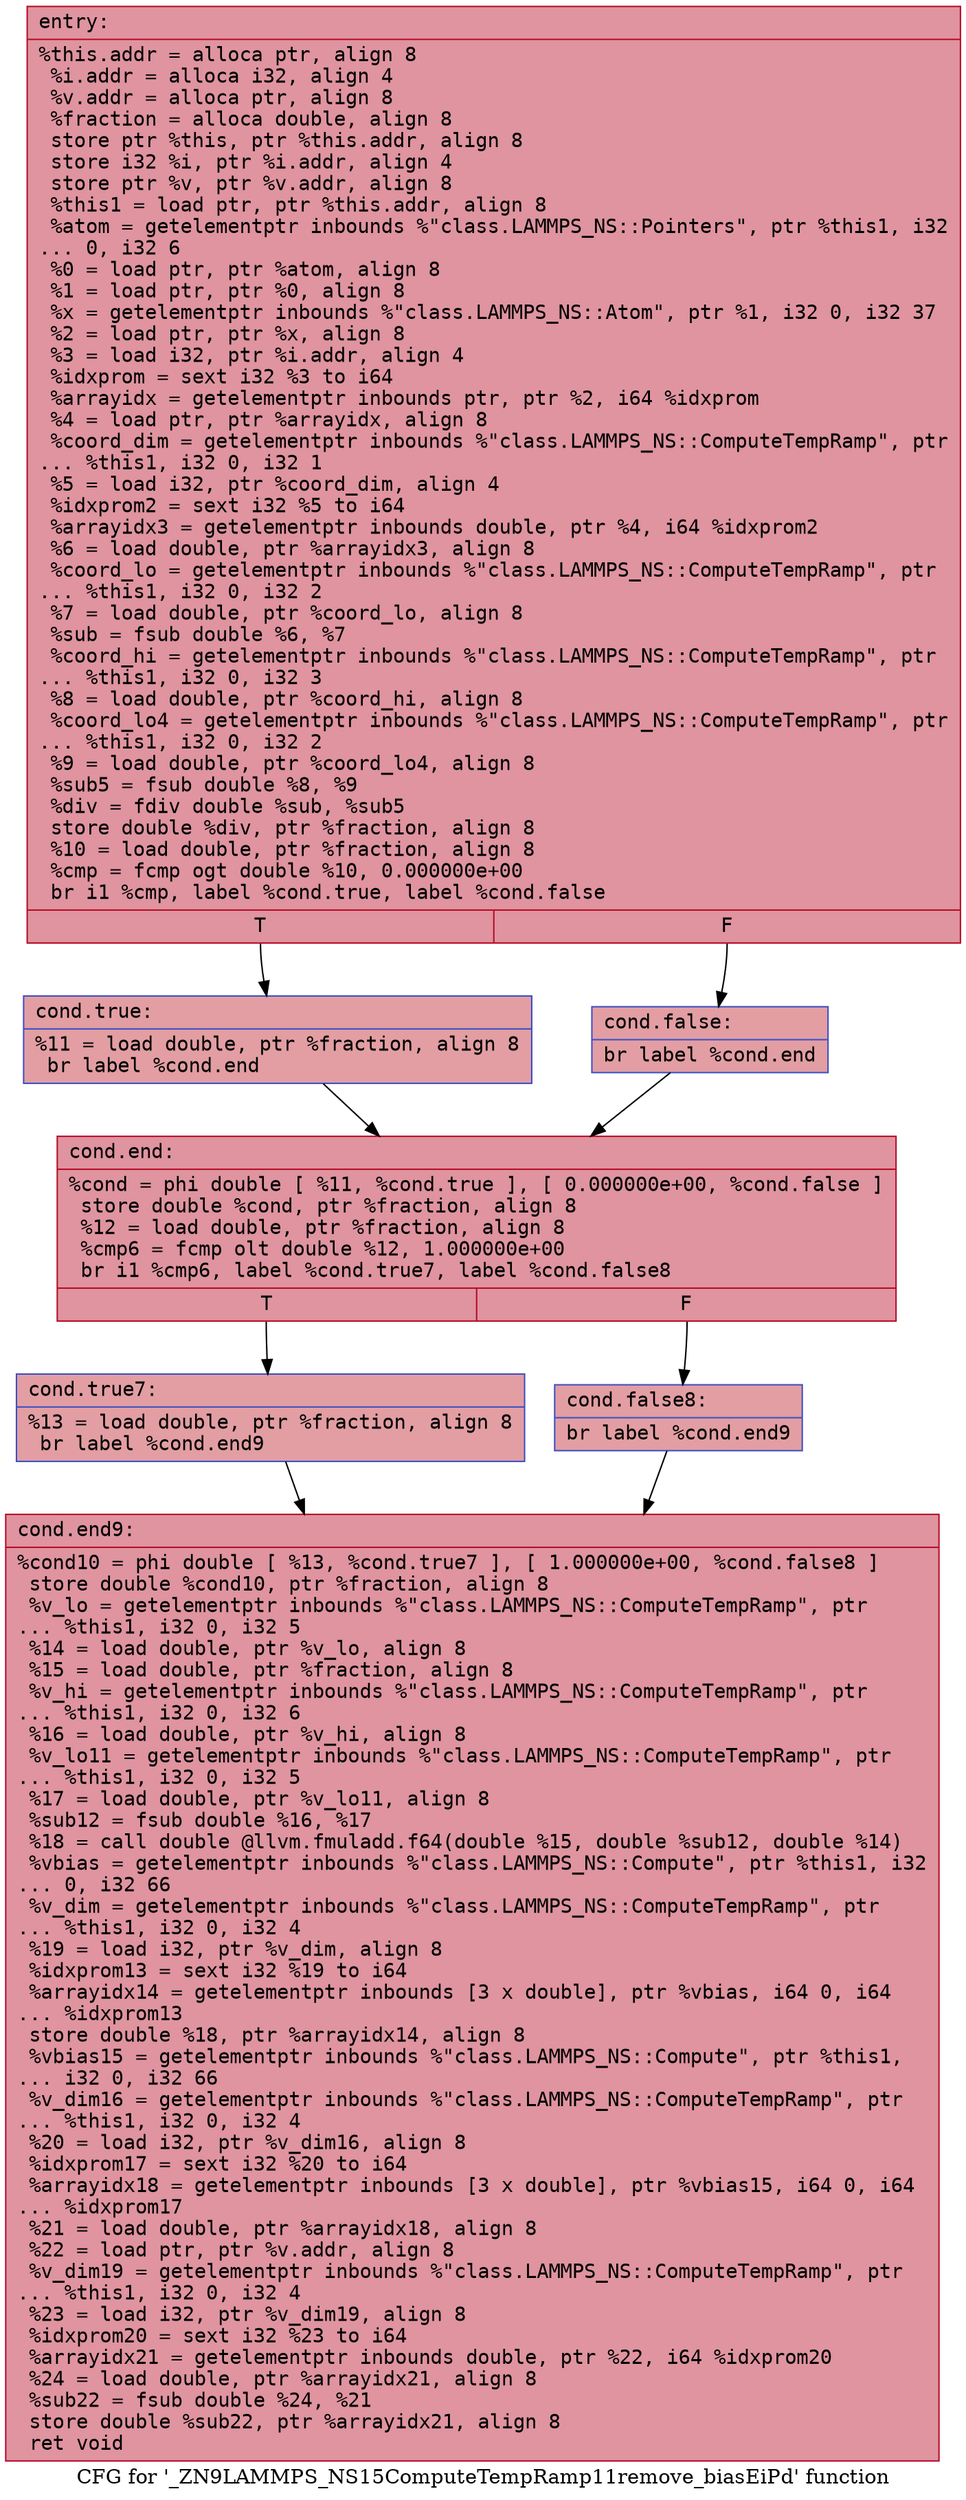 digraph "CFG for '_ZN9LAMMPS_NS15ComputeTempRamp11remove_biasEiPd' function" {
	label="CFG for '_ZN9LAMMPS_NS15ComputeTempRamp11remove_biasEiPd' function";

	Node0x5563a41972f0 [shape=record,color="#b70d28ff", style=filled, fillcolor="#b70d2870" fontname="Courier",label="{entry:\l|  %this.addr = alloca ptr, align 8\l  %i.addr = alloca i32, align 4\l  %v.addr = alloca ptr, align 8\l  %fraction = alloca double, align 8\l  store ptr %this, ptr %this.addr, align 8\l  store i32 %i, ptr %i.addr, align 4\l  store ptr %v, ptr %v.addr, align 8\l  %this1 = load ptr, ptr %this.addr, align 8\l  %atom = getelementptr inbounds %\"class.LAMMPS_NS::Pointers\", ptr %this1, i32\l... 0, i32 6\l  %0 = load ptr, ptr %atom, align 8\l  %1 = load ptr, ptr %0, align 8\l  %x = getelementptr inbounds %\"class.LAMMPS_NS::Atom\", ptr %1, i32 0, i32 37\l  %2 = load ptr, ptr %x, align 8\l  %3 = load i32, ptr %i.addr, align 4\l  %idxprom = sext i32 %3 to i64\l  %arrayidx = getelementptr inbounds ptr, ptr %2, i64 %idxprom\l  %4 = load ptr, ptr %arrayidx, align 8\l  %coord_dim = getelementptr inbounds %\"class.LAMMPS_NS::ComputeTempRamp\", ptr\l... %this1, i32 0, i32 1\l  %5 = load i32, ptr %coord_dim, align 4\l  %idxprom2 = sext i32 %5 to i64\l  %arrayidx3 = getelementptr inbounds double, ptr %4, i64 %idxprom2\l  %6 = load double, ptr %arrayidx3, align 8\l  %coord_lo = getelementptr inbounds %\"class.LAMMPS_NS::ComputeTempRamp\", ptr\l... %this1, i32 0, i32 2\l  %7 = load double, ptr %coord_lo, align 8\l  %sub = fsub double %6, %7\l  %coord_hi = getelementptr inbounds %\"class.LAMMPS_NS::ComputeTempRamp\", ptr\l... %this1, i32 0, i32 3\l  %8 = load double, ptr %coord_hi, align 8\l  %coord_lo4 = getelementptr inbounds %\"class.LAMMPS_NS::ComputeTempRamp\", ptr\l... %this1, i32 0, i32 2\l  %9 = load double, ptr %coord_lo4, align 8\l  %sub5 = fsub double %8, %9\l  %div = fdiv double %sub, %sub5\l  store double %div, ptr %fraction, align 8\l  %10 = load double, ptr %fraction, align 8\l  %cmp = fcmp ogt double %10, 0.000000e+00\l  br i1 %cmp, label %cond.true, label %cond.false\l|{<s0>T|<s1>F}}"];
	Node0x5563a41972f0:s0 -> Node0x5563a4172c60[tooltip="entry -> cond.true\nProbability 50.00%" ];
	Node0x5563a41972f0:s1 -> Node0x5563a4172ce0[tooltip="entry -> cond.false\nProbability 50.00%" ];
	Node0x5563a4172c60 [shape=record,color="#3d50c3ff", style=filled, fillcolor="#be242e70" fontname="Courier",label="{cond.true:\l|  %11 = load double, ptr %fraction, align 8\l  br label %cond.end\l}"];
	Node0x5563a4172c60 -> Node0x5563a4197e00[tooltip="cond.true -> cond.end\nProbability 100.00%" ];
	Node0x5563a4172ce0 [shape=record,color="#3d50c3ff", style=filled, fillcolor="#be242e70" fontname="Courier",label="{cond.false:\l|  br label %cond.end\l}"];
	Node0x5563a4172ce0 -> Node0x5563a4197e00[tooltip="cond.false -> cond.end\nProbability 100.00%" ];
	Node0x5563a4197e00 [shape=record,color="#b70d28ff", style=filled, fillcolor="#b70d2870" fontname="Courier",label="{cond.end:\l|  %cond = phi double [ %11, %cond.true ], [ 0.000000e+00, %cond.false ]\l  store double %cond, ptr %fraction, align 8\l  %12 = load double, ptr %fraction, align 8\l  %cmp6 = fcmp olt double %12, 1.000000e+00\l  br i1 %cmp6, label %cond.true7, label %cond.false8\l|{<s0>T|<s1>F}}"];
	Node0x5563a4197e00:s0 -> Node0x5563a4173330[tooltip="cond.end -> cond.true7\nProbability 50.00%" ];
	Node0x5563a4197e00:s1 -> Node0x5563a41733b0[tooltip="cond.end -> cond.false8\nProbability 50.00%" ];
	Node0x5563a4173330 [shape=record,color="#3d50c3ff", style=filled, fillcolor="#be242e70" fontname="Courier",label="{cond.true7:\l|  %13 = load double, ptr %fraction, align 8\l  br label %cond.end9\l}"];
	Node0x5563a4173330 -> Node0x5563a4173560[tooltip="cond.true7 -> cond.end9\nProbability 100.00%" ];
	Node0x5563a41733b0 [shape=record,color="#3d50c3ff", style=filled, fillcolor="#be242e70" fontname="Courier",label="{cond.false8:\l|  br label %cond.end9\l}"];
	Node0x5563a41733b0 -> Node0x5563a4173560[tooltip="cond.false8 -> cond.end9\nProbability 100.00%" ];
	Node0x5563a4173560 [shape=record,color="#b70d28ff", style=filled, fillcolor="#b70d2870" fontname="Courier",label="{cond.end9:\l|  %cond10 = phi double [ %13, %cond.true7 ], [ 1.000000e+00, %cond.false8 ]\l  store double %cond10, ptr %fraction, align 8\l  %v_lo = getelementptr inbounds %\"class.LAMMPS_NS::ComputeTempRamp\", ptr\l... %this1, i32 0, i32 5\l  %14 = load double, ptr %v_lo, align 8\l  %15 = load double, ptr %fraction, align 8\l  %v_hi = getelementptr inbounds %\"class.LAMMPS_NS::ComputeTempRamp\", ptr\l... %this1, i32 0, i32 6\l  %16 = load double, ptr %v_hi, align 8\l  %v_lo11 = getelementptr inbounds %\"class.LAMMPS_NS::ComputeTempRamp\", ptr\l... %this1, i32 0, i32 5\l  %17 = load double, ptr %v_lo11, align 8\l  %sub12 = fsub double %16, %17\l  %18 = call double @llvm.fmuladd.f64(double %15, double %sub12, double %14)\l  %vbias = getelementptr inbounds %\"class.LAMMPS_NS::Compute\", ptr %this1, i32\l... 0, i32 66\l  %v_dim = getelementptr inbounds %\"class.LAMMPS_NS::ComputeTempRamp\", ptr\l... %this1, i32 0, i32 4\l  %19 = load i32, ptr %v_dim, align 8\l  %idxprom13 = sext i32 %19 to i64\l  %arrayidx14 = getelementptr inbounds [3 x double], ptr %vbias, i64 0, i64\l... %idxprom13\l  store double %18, ptr %arrayidx14, align 8\l  %vbias15 = getelementptr inbounds %\"class.LAMMPS_NS::Compute\", ptr %this1,\l... i32 0, i32 66\l  %v_dim16 = getelementptr inbounds %\"class.LAMMPS_NS::ComputeTempRamp\", ptr\l... %this1, i32 0, i32 4\l  %20 = load i32, ptr %v_dim16, align 8\l  %idxprom17 = sext i32 %20 to i64\l  %arrayidx18 = getelementptr inbounds [3 x double], ptr %vbias15, i64 0, i64\l... %idxprom17\l  %21 = load double, ptr %arrayidx18, align 8\l  %22 = load ptr, ptr %v.addr, align 8\l  %v_dim19 = getelementptr inbounds %\"class.LAMMPS_NS::ComputeTempRamp\", ptr\l... %this1, i32 0, i32 4\l  %23 = load i32, ptr %v_dim19, align 8\l  %idxprom20 = sext i32 %23 to i64\l  %arrayidx21 = getelementptr inbounds double, ptr %22, i64 %idxprom20\l  %24 = load double, ptr %arrayidx21, align 8\l  %sub22 = fsub double %24, %21\l  store double %sub22, ptr %arrayidx21, align 8\l  ret void\l}"];
}
